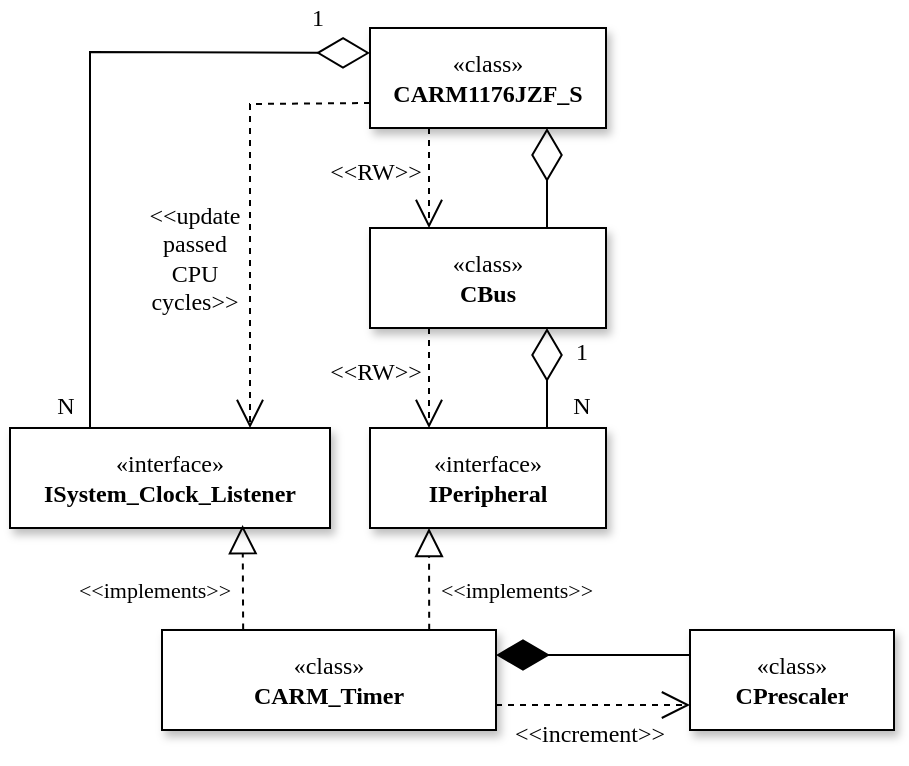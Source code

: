 <mxfile version="21.6.8" type="device">
  <diagram name="Page-1" id="p1tYEQZzaMc3efeqqEnJ">
    <mxGraphModel dx="1295" dy="768" grid="1" gridSize="10" guides="1" tooltips="1" connect="1" arrows="1" fold="1" page="1" pageScale="1" pageWidth="850" pageHeight="1100" math="0" shadow="0">
      <root>
        <mxCell id="0" />
        <mxCell id="1" parent="0" />
        <mxCell id="04KozObfJo104zxbos51-1" value="«class»&lt;br&gt;&lt;b&gt;CARM1176JZF_S&lt;/b&gt;" style="html=1;whiteSpace=wrap;fontFamily=Computer Modern;shadow=1;" vertex="1" parent="1">
          <mxGeometry x="440" y="410" width="118" height="50" as="geometry" />
        </mxCell>
        <mxCell id="04KozObfJo104zxbos51-2" value="«interface»&lt;br&gt;&lt;b&gt;ISystem_Clock_Listener&lt;/b&gt;" style="html=1;whiteSpace=wrap;fontFamily=Computer Modern;shadow=1;" vertex="1" parent="1">
          <mxGeometry x="260" y="610" width="160" height="50" as="geometry" />
        </mxCell>
        <mxCell id="04KozObfJo104zxbos51-3" value="«interface»&lt;br&gt;&lt;b&gt;IPeripheral&lt;/b&gt;" style="html=1;whiteSpace=wrap;fontFamily=Computer Modern;shadow=1;" vertex="1" parent="1">
          <mxGeometry x="440" y="610" width="118" height="50" as="geometry" />
        </mxCell>
        <mxCell id="04KozObfJo104zxbos51-4" value="«class»&lt;br&gt;&lt;b&gt;CBus&lt;/b&gt;" style="html=1;whiteSpace=wrap;fontFamily=Computer Modern;shadow=1;" vertex="1" parent="1">
          <mxGeometry x="440" y="510" width="118" height="50" as="geometry" />
        </mxCell>
        <mxCell id="04KozObfJo104zxbos51-5" value="«class»&lt;br&gt;&lt;b&gt;CARM_Timer&lt;/b&gt;" style="html=1;whiteSpace=wrap;fontFamily=Computer Modern;shadow=1;" vertex="1" parent="1">
          <mxGeometry x="336" y="711" width="167" height="50" as="geometry" />
        </mxCell>
        <mxCell id="04KozObfJo104zxbos51-6" value="«class»&lt;br&gt;&lt;b&gt;CPrescaler&lt;/b&gt;" style="html=1;whiteSpace=wrap;fontFamily=Computer Modern;shadow=1;" vertex="1" parent="1">
          <mxGeometry x="600" y="711" width="102" height="50" as="geometry" />
        </mxCell>
        <mxCell id="04KozObfJo104zxbos51-8" value="" style="endArrow=block;dashed=1;endFill=0;endSize=12;html=1;rounded=0;entryX=0.727;entryY=0.971;entryDx=0;entryDy=0;fontFamily=Computer Modern;entryPerimeter=0;exitX=0.243;exitY=-0.004;exitDx=0;exitDy=0;exitPerimeter=0;" edge="1" parent="1" source="04KozObfJo104zxbos51-5" target="04KozObfJo104zxbos51-2">
          <mxGeometry width="160" relative="1" as="geometry">
            <mxPoint x="380" y="710" as="sourcePoint" />
            <mxPoint x="368" y="660" as="targetPoint" />
          </mxGeometry>
        </mxCell>
        <mxCell id="04KozObfJo104zxbos51-9" value="&amp;lt;&amp;lt;implements&amp;gt;&amp;gt;" style="edgeLabel;html=1;align=center;verticalAlign=middle;resizable=0;points=[];fontFamily=Computer Modern;" vertex="1" connectable="0" parent="04KozObfJo104zxbos51-8">
          <mxGeometry x="-0.251" y="-2" relative="1" as="geometry">
            <mxPoint x="-47" y="-1" as="offset" />
          </mxGeometry>
        </mxCell>
        <mxCell id="04KozObfJo104zxbos51-10" value="" style="endArrow=block;dashed=1;endFill=0;endSize=12;html=1;rounded=0;fontFamily=Computer Modern;exitX=0.8;exitY=-0.002;exitDx=0;exitDy=0;entryX=0.25;entryY=1;entryDx=0;entryDy=0;exitPerimeter=0;" edge="1" parent="1" source="04KozObfJo104zxbos51-5" target="04KozObfJo104zxbos51-3">
          <mxGeometry width="160" relative="1" as="geometry">
            <mxPoint x="373" y="750" as="sourcePoint" />
            <mxPoint x="460" y="690" as="targetPoint" />
          </mxGeometry>
        </mxCell>
        <mxCell id="04KozObfJo104zxbos51-11" value="&amp;lt;&amp;lt;implements&amp;gt;&amp;gt;" style="edgeLabel;html=1;align=center;verticalAlign=middle;resizable=0;points=[];fontFamily=Computer Modern;" vertex="1" connectable="0" parent="04KozObfJo104zxbos51-10">
          <mxGeometry x="-0.251" y="-2" relative="1" as="geometry">
            <mxPoint x="41" y="-1" as="offset" />
          </mxGeometry>
        </mxCell>
        <mxCell id="04KozObfJo104zxbos51-12" value="" style="endArrow=diamondThin;endFill=0;endSize=24;html=1;rounded=0;fontFamily=Computer Modern;entryX=0.75;entryY=1;entryDx=0;entryDy=0;exitX=0.75;exitY=0;exitDx=0;exitDy=0;" edge="1" parent="1" source="04KozObfJo104zxbos51-3" target="04KozObfJo104zxbos51-4">
          <mxGeometry width="160" relative="1" as="geometry">
            <mxPoint x="558" y="600" as="sourcePoint" />
            <mxPoint x="618" y="600" as="targetPoint" />
          </mxGeometry>
        </mxCell>
        <mxCell id="04KozObfJo104zxbos51-13" value="" style="endArrow=open;endSize=12;dashed=1;html=1;rounded=0;fontFamily=Computer Modern;exitX=0.25;exitY=1;exitDx=0;exitDy=0;entryX=0.25;entryY=0;entryDx=0;entryDy=0;" edge="1" parent="1" source="04KozObfJo104zxbos51-4" target="04KozObfJo104zxbos51-3">
          <mxGeometry width="160" relative="1" as="geometry">
            <mxPoint x="670" y="340" as="sourcePoint" />
            <mxPoint x="610" y="450" as="targetPoint" />
          </mxGeometry>
        </mxCell>
        <mxCell id="04KozObfJo104zxbos51-15" value="" style="endArrow=open;endSize=12;dashed=1;html=1;rounded=0;fontFamily=Computer Modern;exitX=0.25;exitY=1;exitDx=0;exitDy=0;entryX=0.25;entryY=0;entryDx=0;entryDy=0;" edge="1" parent="1" source="04KozObfJo104zxbos51-1" target="04KozObfJo104zxbos51-4">
          <mxGeometry width="160" relative="1" as="geometry">
            <mxPoint x="480" y="570" as="sourcePoint" />
            <mxPoint x="480" y="620" as="targetPoint" />
          </mxGeometry>
        </mxCell>
        <mxCell id="04KozObfJo104zxbos51-16" value="" style="endArrow=diamondThin;endFill=0;endSize=24;html=1;rounded=0;fontFamily=Computer Modern;entryX=0.75;entryY=1;entryDx=0;entryDy=0;exitX=0.75;exitY=0;exitDx=0;exitDy=0;" edge="1" parent="1" source="04KozObfJo104zxbos51-4" target="04KozObfJo104zxbos51-1">
          <mxGeometry width="160" relative="1" as="geometry">
            <mxPoint x="539" y="620" as="sourcePoint" />
            <mxPoint x="539" y="570" as="targetPoint" />
          </mxGeometry>
        </mxCell>
        <mxCell id="04KozObfJo104zxbos51-17" value="" style="endArrow=diamondThin;endFill=0;endSize=24;html=1;rounded=0;fontFamily=Computer Modern;entryX=0;entryY=0.25;entryDx=0;entryDy=0;exitX=0.25;exitY=0;exitDx=0;exitDy=0;" edge="1" parent="1" source="04KozObfJo104zxbos51-2" target="04KozObfJo104zxbos51-1">
          <mxGeometry width="160" relative="1" as="geometry">
            <mxPoint x="350" y="460" as="sourcePoint" />
            <mxPoint x="539" y="470" as="targetPoint" />
            <Array as="points">
              <mxPoint x="300" y="422" />
            </Array>
          </mxGeometry>
        </mxCell>
        <mxCell id="04KozObfJo104zxbos51-18" value="" style="endArrow=open;endSize=12;dashed=1;html=1;rounded=0;fontFamily=Computer Modern;exitX=0;exitY=0.75;exitDx=0;exitDy=0;entryX=0.75;entryY=0;entryDx=0;entryDy=0;" edge="1" parent="1" source="04KozObfJo104zxbos51-1" target="04KozObfJo104zxbos51-2">
          <mxGeometry width="160" relative="1" as="geometry">
            <mxPoint x="480" y="470" as="sourcePoint" />
            <mxPoint x="480" y="520" as="targetPoint" />
            <Array as="points">
              <mxPoint x="380" y="448" />
            </Array>
          </mxGeometry>
        </mxCell>
        <mxCell id="04KozObfJo104zxbos51-19" value="" style="endArrow=diamondThin;endFill=1;endSize=24;html=1;rounded=0;entryX=1;entryY=0.25;entryDx=0;entryDy=0;fontFamily=Computer Modern;exitX=0;exitY=0.25;exitDx=0;exitDy=0;" edge="1" parent="1" source="04KozObfJo104zxbos51-6" target="04KozObfJo104zxbos51-5">
          <mxGeometry width="160" relative="1" as="geometry">
            <mxPoint x="558" y="730" as="sourcePoint" />
            <mxPoint x="501" y="730" as="targetPoint" />
          </mxGeometry>
        </mxCell>
        <mxCell id="04KozObfJo104zxbos51-20" value="" style="endArrow=open;endSize=12;dashed=1;html=1;rounded=0;entryX=0;entryY=0.75;entryDx=0;entryDy=0;exitX=1;exitY=0.75;exitDx=0;exitDy=0;fontFamily=Computer Modern;" edge="1" parent="1" source="04KozObfJo104zxbos51-5" target="04KozObfJo104zxbos51-6">
          <mxGeometry width="160" relative="1" as="geometry">
            <mxPoint x="580" y="680" as="sourcePoint" />
            <mxPoint x="685" y="680" as="targetPoint" />
          </mxGeometry>
        </mxCell>
        <mxCell id="04KozObfJo104zxbos51-21" value="1" style="text;html=1;strokeColor=none;fillColor=none;align=center;verticalAlign=middle;whiteSpace=wrap;rounded=0;fontFamily=Computer Modern;" vertex="1" parent="1">
          <mxGeometry x="540" y="567" width="12" height="10" as="geometry" />
        </mxCell>
        <mxCell id="04KozObfJo104zxbos51-22" value="N" style="text;html=1;strokeColor=none;fillColor=none;align=center;verticalAlign=middle;whiteSpace=wrap;rounded=0;fontFamily=Computer Modern;" vertex="1" parent="1">
          <mxGeometry x="540" y="594" width="12" height="10" as="geometry" />
        </mxCell>
        <mxCell id="04KozObfJo104zxbos51-26" value="1" style="text;html=1;strokeColor=none;fillColor=none;align=center;verticalAlign=middle;whiteSpace=wrap;rounded=0;fontFamily=Computer Modern;" vertex="1" parent="1">
          <mxGeometry x="408" y="400" width="12" height="10" as="geometry" />
        </mxCell>
        <mxCell id="04KozObfJo104zxbos51-28" value="N" style="text;html=1;strokeColor=none;fillColor=none;align=center;verticalAlign=middle;whiteSpace=wrap;rounded=0;fontFamily=Computer Modern;" vertex="1" parent="1">
          <mxGeometry x="282" y="594" width="12" height="10" as="geometry" />
        </mxCell>
        <mxCell id="04KozObfJo104zxbos51-30" value="&amp;lt;&amp;lt;update &lt;br&gt;passed &lt;br&gt;CPU &lt;br&gt;cycles&amp;gt;&amp;gt;" style="text;html=1;strokeColor=none;fillColor=none;align=center;verticalAlign=middle;whiteSpace=wrap;rounded=0;fontFamily=Computer Modern;" vertex="1" parent="1">
          <mxGeometry x="315" y="510" width="75" height="30" as="geometry" />
        </mxCell>
        <mxCell id="04KozObfJo104zxbos51-31" value="&amp;lt;&amp;lt;RW&amp;gt;&amp;gt;" style="text;html=1;strokeColor=none;fillColor=none;align=center;verticalAlign=middle;whiteSpace=wrap;rounded=0;fontFamily=Computer Modern;" vertex="1" parent="1">
          <mxGeometry x="398" y="467" width="90" height="30" as="geometry" />
        </mxCell>
        <mxCell id="04KozObfJo104zxbos51-32" value="&amp;lt;&amp;lt;RW&amp;gt;&amp;gt;" style="text;html=1;strokeColor=none;fillColor=none;align=center;verticalAlign=middle;whiteSpace=wrap;rounded=0;fontFamily=Computer Modern;" vertex="1" parent="1">
          <mxGeometry x="398" y="567" width="90" height="30" as="geometry" />
        </mxCell>
        <mxCell id="04KozObfJo104zxbos51-33" value="&amp;lt;&amp;lt;increment&amp;gt;&amp;gt;" style="text;html=1;strokeColor=none;fillColor=none;align=center;verticalAlign=middle;whiteSpace=wrap;rounded=0;fontFamily=Computer Modern;" vertex="1" parent="1">
          <mxGeometry x="520" y="748" width="60" height="30" as="geometry" />
        </mxCell>
      </root>
    </mxGraphModel>
  </diagram>
</mxfile>
